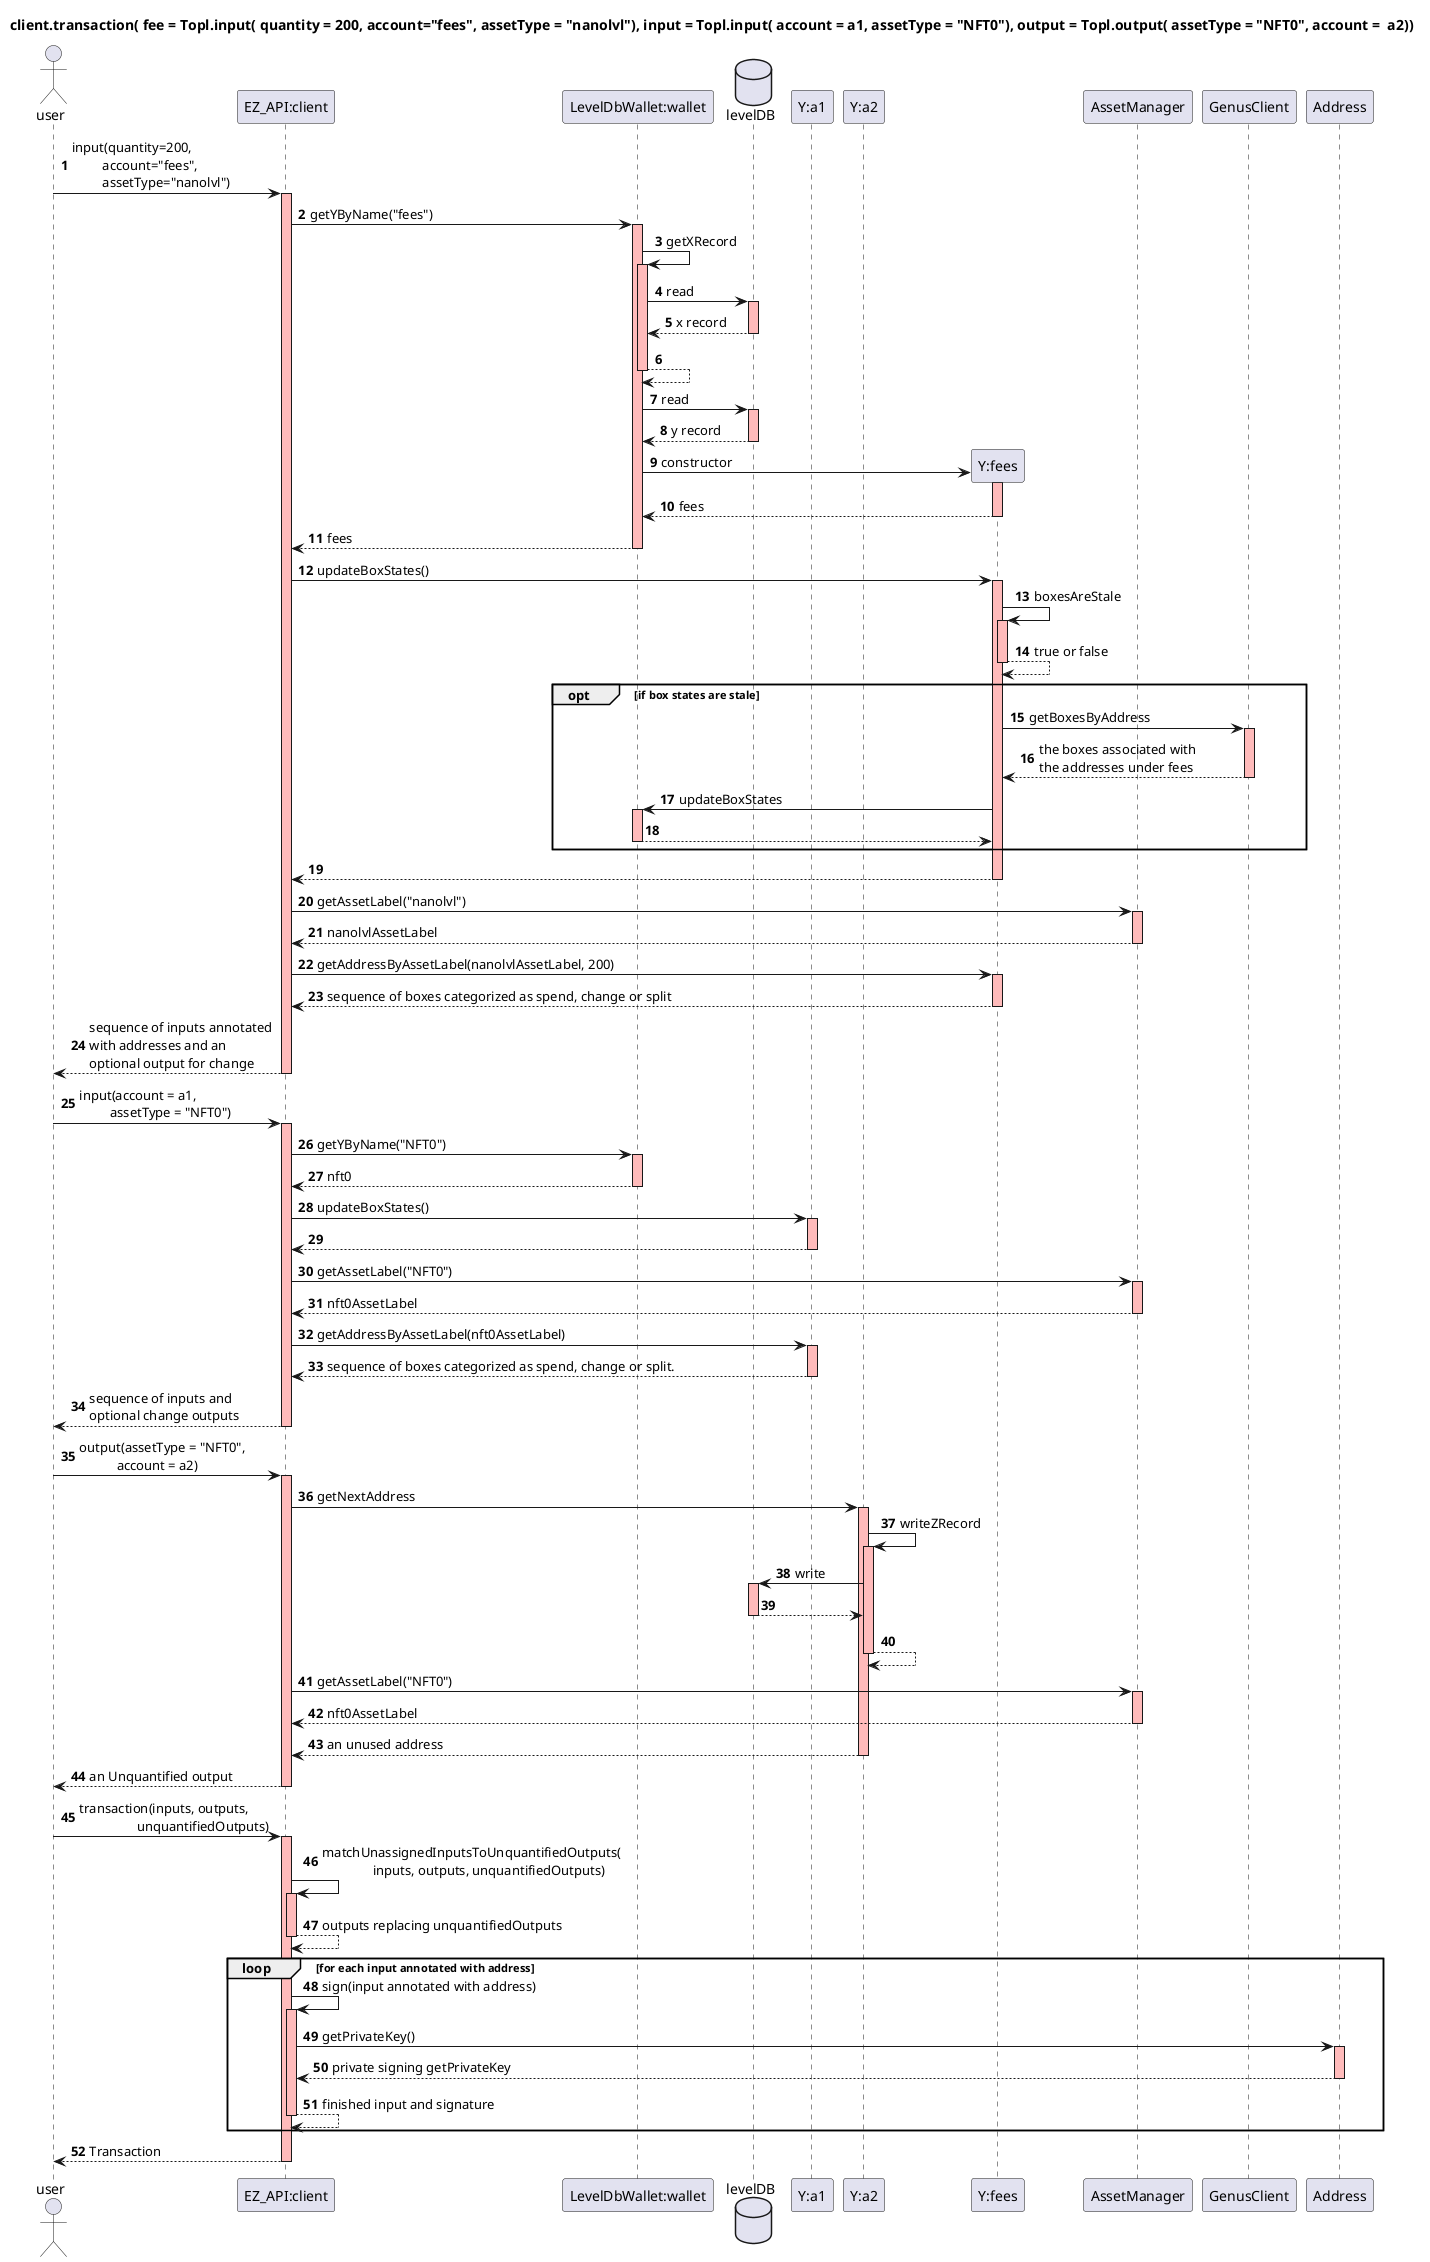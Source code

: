 @startuml
skinparam sequence {
  LifeLineBackgroundColor #FFBBBB
}

autonumber
autoactivate on
actor user
participant "EZ_API:client" as client
participant "LevelDbWallet:wallet" as wallet
database levelDB
participant "Y:a1" as a1
participant "Y:a2" as a2
participant "Y:fees" as fees
participant "AssetManager"
title client.transaction( fee = Topl.input( quantity = 200, account="fees", assetType = "nanolvl"), input = Topl.input( account = a1, assetType = "NFT0"), output = Topl.output( assetType = "NFT0", account =  a2))
user -> client : input(quantity=200,\n         account="fees",\n         assetType="nanolvl")
  client -> wallet : getYByName("fees")
    wallet -> wallet : getXRecord
      wallet -> levelDB : read
      return x record
    return
    wallet -> levelDB : read
    return y record

    create fees
    wallet -> fees : constructor
    return fees

  return fees

  client -> fees : updateBoxStates()

    fees -> fees : boxesAreStale
    return true or false
    opt if box states are stale
      fees -> GenusClient : getBoxesByAddress
      return the boxes associated with\nthe addresses under fees

      fees -> wallet : updateBoxStates
      return
    end opt
  return

  client -> AssetManager : getAssetLabel("nanolvl")
  return nanolvlAssetLabel
  client -> fees : getAddressByAssetLabel(nanolvlAssetLabel, 200)
  return sequence of boxes categorized as spend, change or split
return sequence of inputs annotated\nwith addresses and an\noptional output for change

user -> client : input(account = a1,\n         assetType = "NFT0")
  client -> wallet : getYByName("NFT0")
  return nft0

  client -> a1 : updateBoxStates()
  return

  client -> AssetManager : getAssetLabel("NFT0")
  return nft0AssetLabel
  client -> a1 : getAddressByAssetLabel(nft0AssetLabel)
  return sequence of boxes categorized as spend, change or split.
return sequence of inputs and\noptional change outputs

user -> client : output(assetType = "NFT0",\n           account = a2)
  client -> a2 : getNextAddress
    a2 -> a2 : writeZRecord
      a2 -> levelDB : write
      return
    return

  client -> AssetManager : getAssetLabel("NFT0")
  return nft0AssetLabel

  return an unused address
return an Unquantified output

user -> client : transaction(inputs, outputs,\n                 unquantifiedOutputs)
  client -> client : matchUnassignedInputsToUnquantifiedOutputs(\n               inputs, outputs, unquantifiedOutputs)
  return outputs replacing unquantifiedOutputs

  loop for each input annotated with address
      client -> client : sign(input annotated with address)
        client -> Address : getPrivateKey()
        return private signing getPrivateKey
      return finished input and signature
  end loop
return Transaction
@enduml